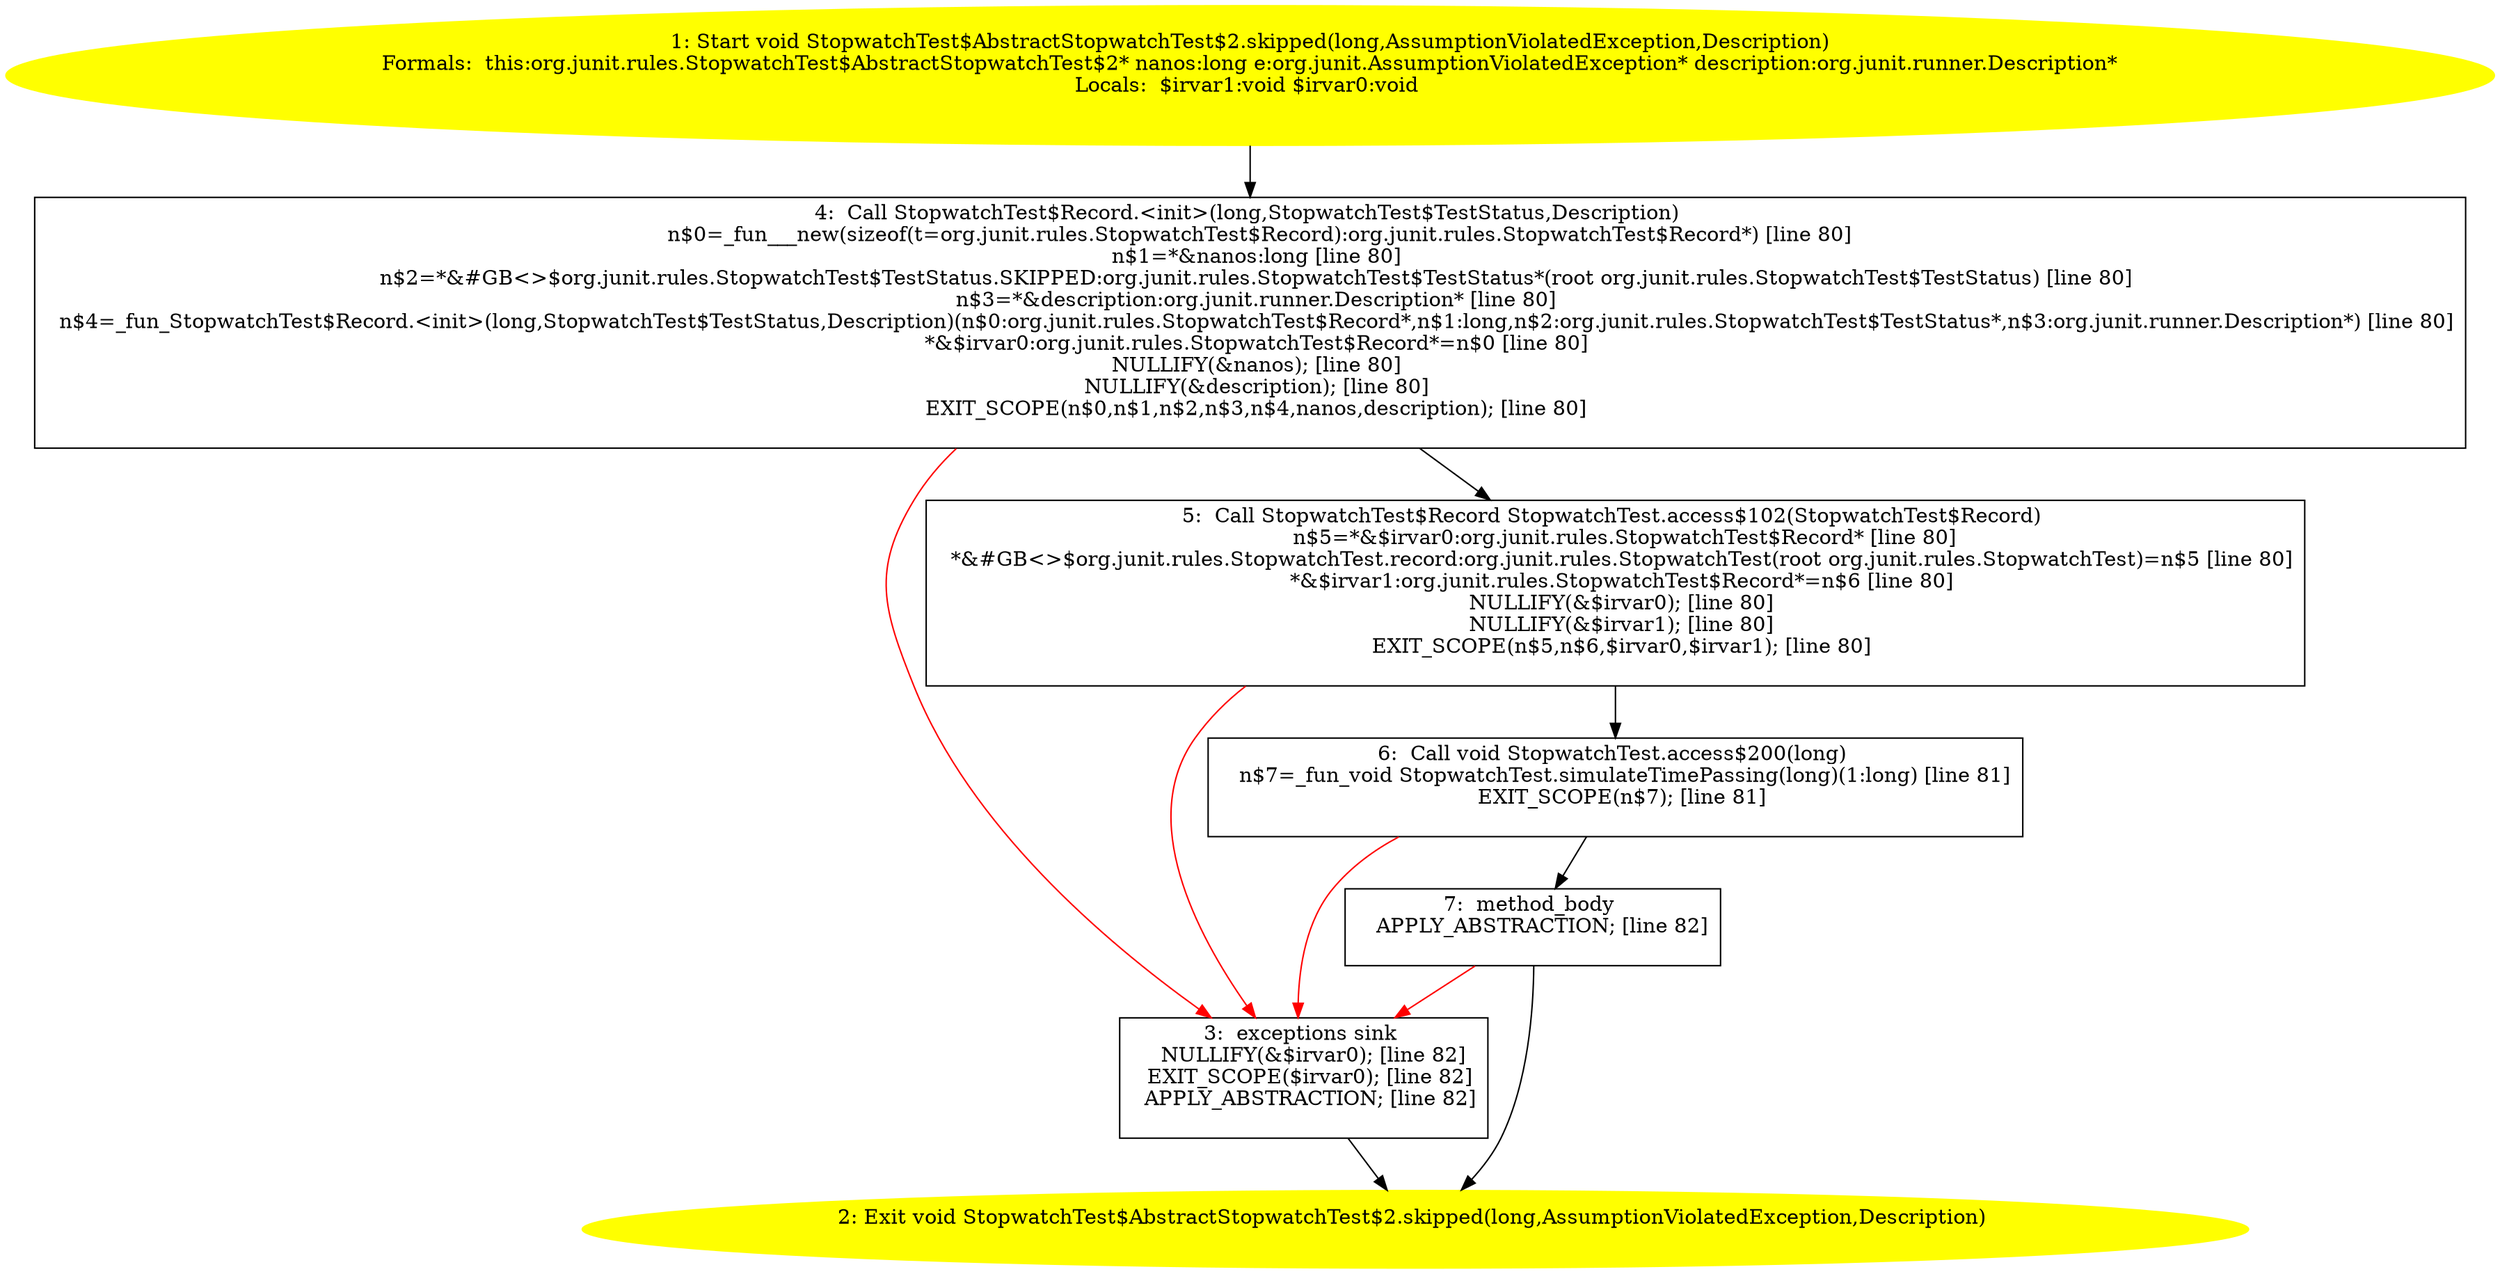 /* @generated */
digraph cfg {
"org.junit.rules.StopwatchTest$AbstractStopwatchTest$2.skipped(long,org.junit.AssumptionViolatedExcep.ede25a0a9651391126302cf7fad8175e_1" [label="1: Start void StopwatchTest$AbstractStopwatchTest$2.skipped(long,AssumptionViolatedException,Description)\nFormals:  this:org.junit.rules.StopwatchTest$AbstractStopwatchTest$2* nanos:long e:org.junit.AssumptionViolatedException* description:org.junit.runner.Description*\nLocals:  $irvar1:void $irvar0:void \n  " color=yellow style=filled]
	

	 "org.junit.rules.StopwatchTest$AbstractStopwatchTest$2.skipped(long,org.junit.AssumptionViolatedExcep.ede25a0a9651391126302cf7fad8175e_1" -> "org.junit.rules.StopwatchTest$AbstractStopwatchTest$2.skipped(long,org.junit.AssumptionViolatedExcep.ede25a0a9651391126302cf7fad8175e_4" ;
"org.junit.rules.StopwatchTest$AbstractStopwatchTest$2.skipped(long,org.junit.AssumptionViolatedExcep.ede25a0a9651391126302cf7fad8175e_2" [label="2: Exit void StopwatchTest$AbstractStopwatchTest$2.skipped(long,AssumptionViolatedException,Description) \n  " color=yellow style=filled]
	

"org.junit.rules.StopwatchTest$AbstractStopwatchTest$2.skipped(long,org.junit.AssumptionViolatedExcep.ede25a0a9651391126302cf7fad8175e_3" [label="3:  exceptions sink \n   NULLIFY(&$irvar0); [line 82]\n  EXIT_SCOPE($irvar0); [line 82]\n  APPLY_ABSTRACTION; [line 82]\n " shape="box"]
	

	 "org.junit.rules.StopwatchTest$AbstractStopwatchTest$2.skipped(long,org.junit.AssumptionViolatedExcep.ede25a0a9651391126302cf7fad8175e_3" -> "org.junit.rules.StopwatchTest$AbstractStopwatchTest$2.skipped(long,org.junit.AssumptionViolatedExcep.ede25a0a9651391126302cf7fad8175e_2" ;
"org.junit.rules.StopwatchTest$AbstractStopwatchTest$2.skipped(long,org.junit.AssumptionViolatedExcep.ede25a0a9651391126302cf7fad8175e_4" [label="4:  Call StopwatchTest$Record.<init>(long,StopwatchTest$TestStatus,Description) \n   n$0=_fun___new(sizeof(t=org.junit.rules.StopwatchTest$Record):org.junit.rules.StopwatchTest$Record*) [line 80]\n  n$1=*&nanos:long [line 80]\n  n$2=*&#GB<>$org.junit.rules.StopwatchTest$TestStatus.SKIPPED:org.junit.rules.StopwatchTest$TestStatus*(root org.junit.rules.StopwatchTest$TestStatus) [line 80]\n  n$3=*&description:org.junit.runner.Description* [line 80]\n  n$4=_fun_StopwatchTest$Record.<init>(long,StopwatchTest$TestStatus,Description)(n$0:org.junit.rules.StopwatchTest$Record*,n$1:long,n$2:org.junit.rules.StopwatchTest$TestStatus*,n$3:org.junit.runner.Description*) [line 80]\n  *&$irvar0:org.junit.rules.StopwatchTest$Record*=n$0 [line 80]\n  NULLIFY(&nanos); [line 80]\n  NULLIFY(&description); [line 80]\n  EXIT_SCOPE(n$0,n$1,n$2,n$3,n$4,nanos,description); [line 80]\n " shape="box"]
	

	 "org.junit.rules.StopwatchTest$AbstractStopwatchTest$2.skipped(long,org.junit.AssumptionViolatedExcep.ede25a0a9651391126302cf7fad8175e_4" -> "org.junit.rules.StopwatchTest$AbstractStopwatchTest$2.skipped(long,org.junit.AssumptionViolatedExcep.ede25a0a9651391126302cf7fad8175e_5" ;
	 "org.junit.rules.StopwatchTest$AbstractStopwatchTest$2.skipped(long,org.junit.AssumptionViolatedExcep.ede25a0a9651391126302cf7fad8175e_4" -> "org.junit.rules.StopwatchTest$AbstractStopwatchTest$2.skipped(long,org.junit.AssumptionViolatedExcep.ede25a0a9651391126302cf7fad8175e_3" [color="red" ];
"org.junit.rules.StopwatchTest$AbstractStopwatchTest$2.skipped(long,org.junit.AssumptionViolatedExcep.ede25a0a9651391126302cf7fad8175e_5" [label="5:  Call StopwatchTest$Record StopwatchTest.access$102(StopwatchTest$Record) \n   n$5=*&$irvar0:org.junit.rules.StopwatchTest$Record* [line 80]\n  *&#GB<>$org.junit.rules.StopwatchTest.record:org.junit.rules.StopwatchTest(root org.junit.rules.StopwatchTest)=n$5 [line 80]\n  *&$irvar1:org.junit.rules.StopwatchTest$Record*=n$6 [line 80]\n  NULLIFY(&$irvar0); [line 80]\n  NULLIFY(&$irvar1); [line 80]\n  EXIT_SCOPE(n$5,n$6,$irvar0,$irvar1); [line 80]\n " shape="box"]
	

	 "org.junit.rules.StopwatchTest$AbstractStopwatchTest$2.skipped(long,org.junit.AssumptionViolatedExcep.ede25a0a9651391126302cf7fad8175e_5" -> "org.junit.rules.StopwatchTest$AbstractStopwatchTest$2.skipped(long,org.junit.AssumptionViolatedExcep.ede25a0a9651391126302cf7fad8175e_6" ;
	 "org.junit.rules.StopwatchTest$AbstractStopwatchTest$2.skipped(long,org.junit.AssumptionViolatedExcep.ede25a0a9651391126302cf7fad8175e_5" -> "org.junit.rules.StopwatchTest$AbstractStopwatchTest$2.skipped(long,org.junit.AssumptionViolatedExcep.ede25a0a9651391126302cf7fad8175e_3" [color="red" ];
"org.junit.rules.StopwatchTest$AbstractStopwatchTest$2.skipped(long,org.junit.AssumptionViolatedExcep.ede25a0a9651391126302cf7fad8175e_6" [label="6:  Call void StopwatchTest.access$200(long) \n   n$7=_fun_void StopwatchTest.simulateTimePassing(long)(1:long) [line 81]\n  EXIT_SCOPE(n$7); [line 81]\n " shape="box"]
	

	 "org.junit.rules.StopwatchTest$AbstractStopwatchTest$2.skipped(long,org.junit.AssumptionViolatedExcep.ede25a0a9651391126302cf7fad8175e_6" -> "org.junit.rules.StopwatchTest$AbstractStopwatchTest$2.skipped(long,org.junit.AssumptionViolatedExcep.ede25a0a9651391126302cf7fad8175e_7" ;
	 "org.junit.rules.StopwatchTest$AbstractStopwatchTest$2.skipped(long,org.junit.AssumptionViolatedExcep.ede25a0a9651391126302cf7fad8175e_6" -> "org.junit.rules.StopwatchTest$AbstractStopwatchTest$2.skipped(long,org.junit.AssumptionViolatedExcep.ede25a0a9651391126302cf7fad8175e_3" [color="red" ];
"org.junit.rules.StopwatchTest$AbstractStopwatchTest$2.skipped(long,org.junit.AssumptionViolatedExcep.ede25a0a9651391126302cf7fad8175e_7" [label="7:  method_body \n   APPLY_ABSTRACTION; [line 82]\n " shape="box"]
	

	 "org.junit.rules.StopwatchTest$AbstractStopwatchTest$2.skipped(long,org.junit.AssumptionViolatedExcep.ede25a0a9651391126302cf7fad8175e_7" -> "org.junit.rules.StopwatchTest$AbstractStopwatchTest$2.skipped(long,org.junit.AssumptionViolatedExcep.ede25a0a9651391126302cf7fad8175e_2" ;
	 "org.junit.rules.StopwatchTest$AbstractStopwatchTest$2.skipped(long,org.junit.AssumptionViolatedExcep.ede25a0a9651391126302cf7fad8175e_7" -> "org.junit.rules.StopwatchTest$AbstractStopwatchTest$2.skipped(long,org.junit.AssumptionViolatedExcep.ede25a0a9651391126302cf7fad8175e_3" [color="red" ];
}
